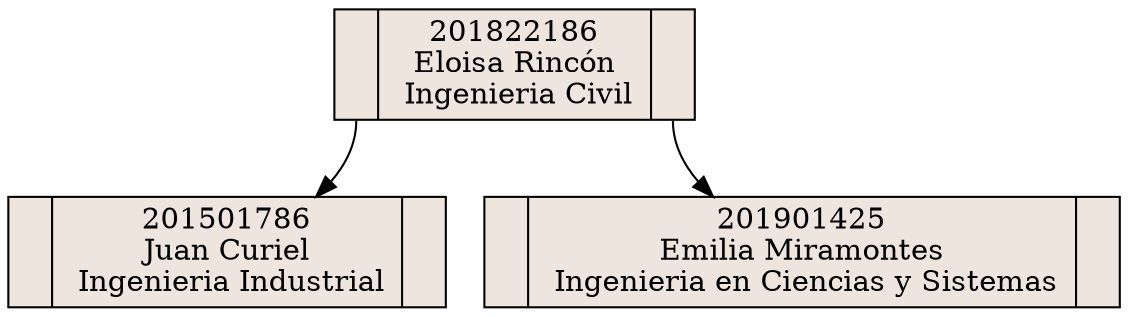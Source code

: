 digraph grafica{
rankdir=TB;
node [shape = record, style=filled, fillcolor=seashell2];
nodo201822186 [ label ="<C0>|201822186\nEloisa Rincón\n Ingenieria Civil|<C1>"];
nodo201501786 [ label ="<C0>|201501786\nJuan Curiel\n Ingenieria Industrial|<C1>"];
nodo201822186:C0->nodo201501786
nodo201901425 [ label ="<C0>|201901425\nEmilia Miramontes\n Ingenieria en Ciencias y Sistemas|<C1>"];
nodo201822186:C1->nodo201901425
}
